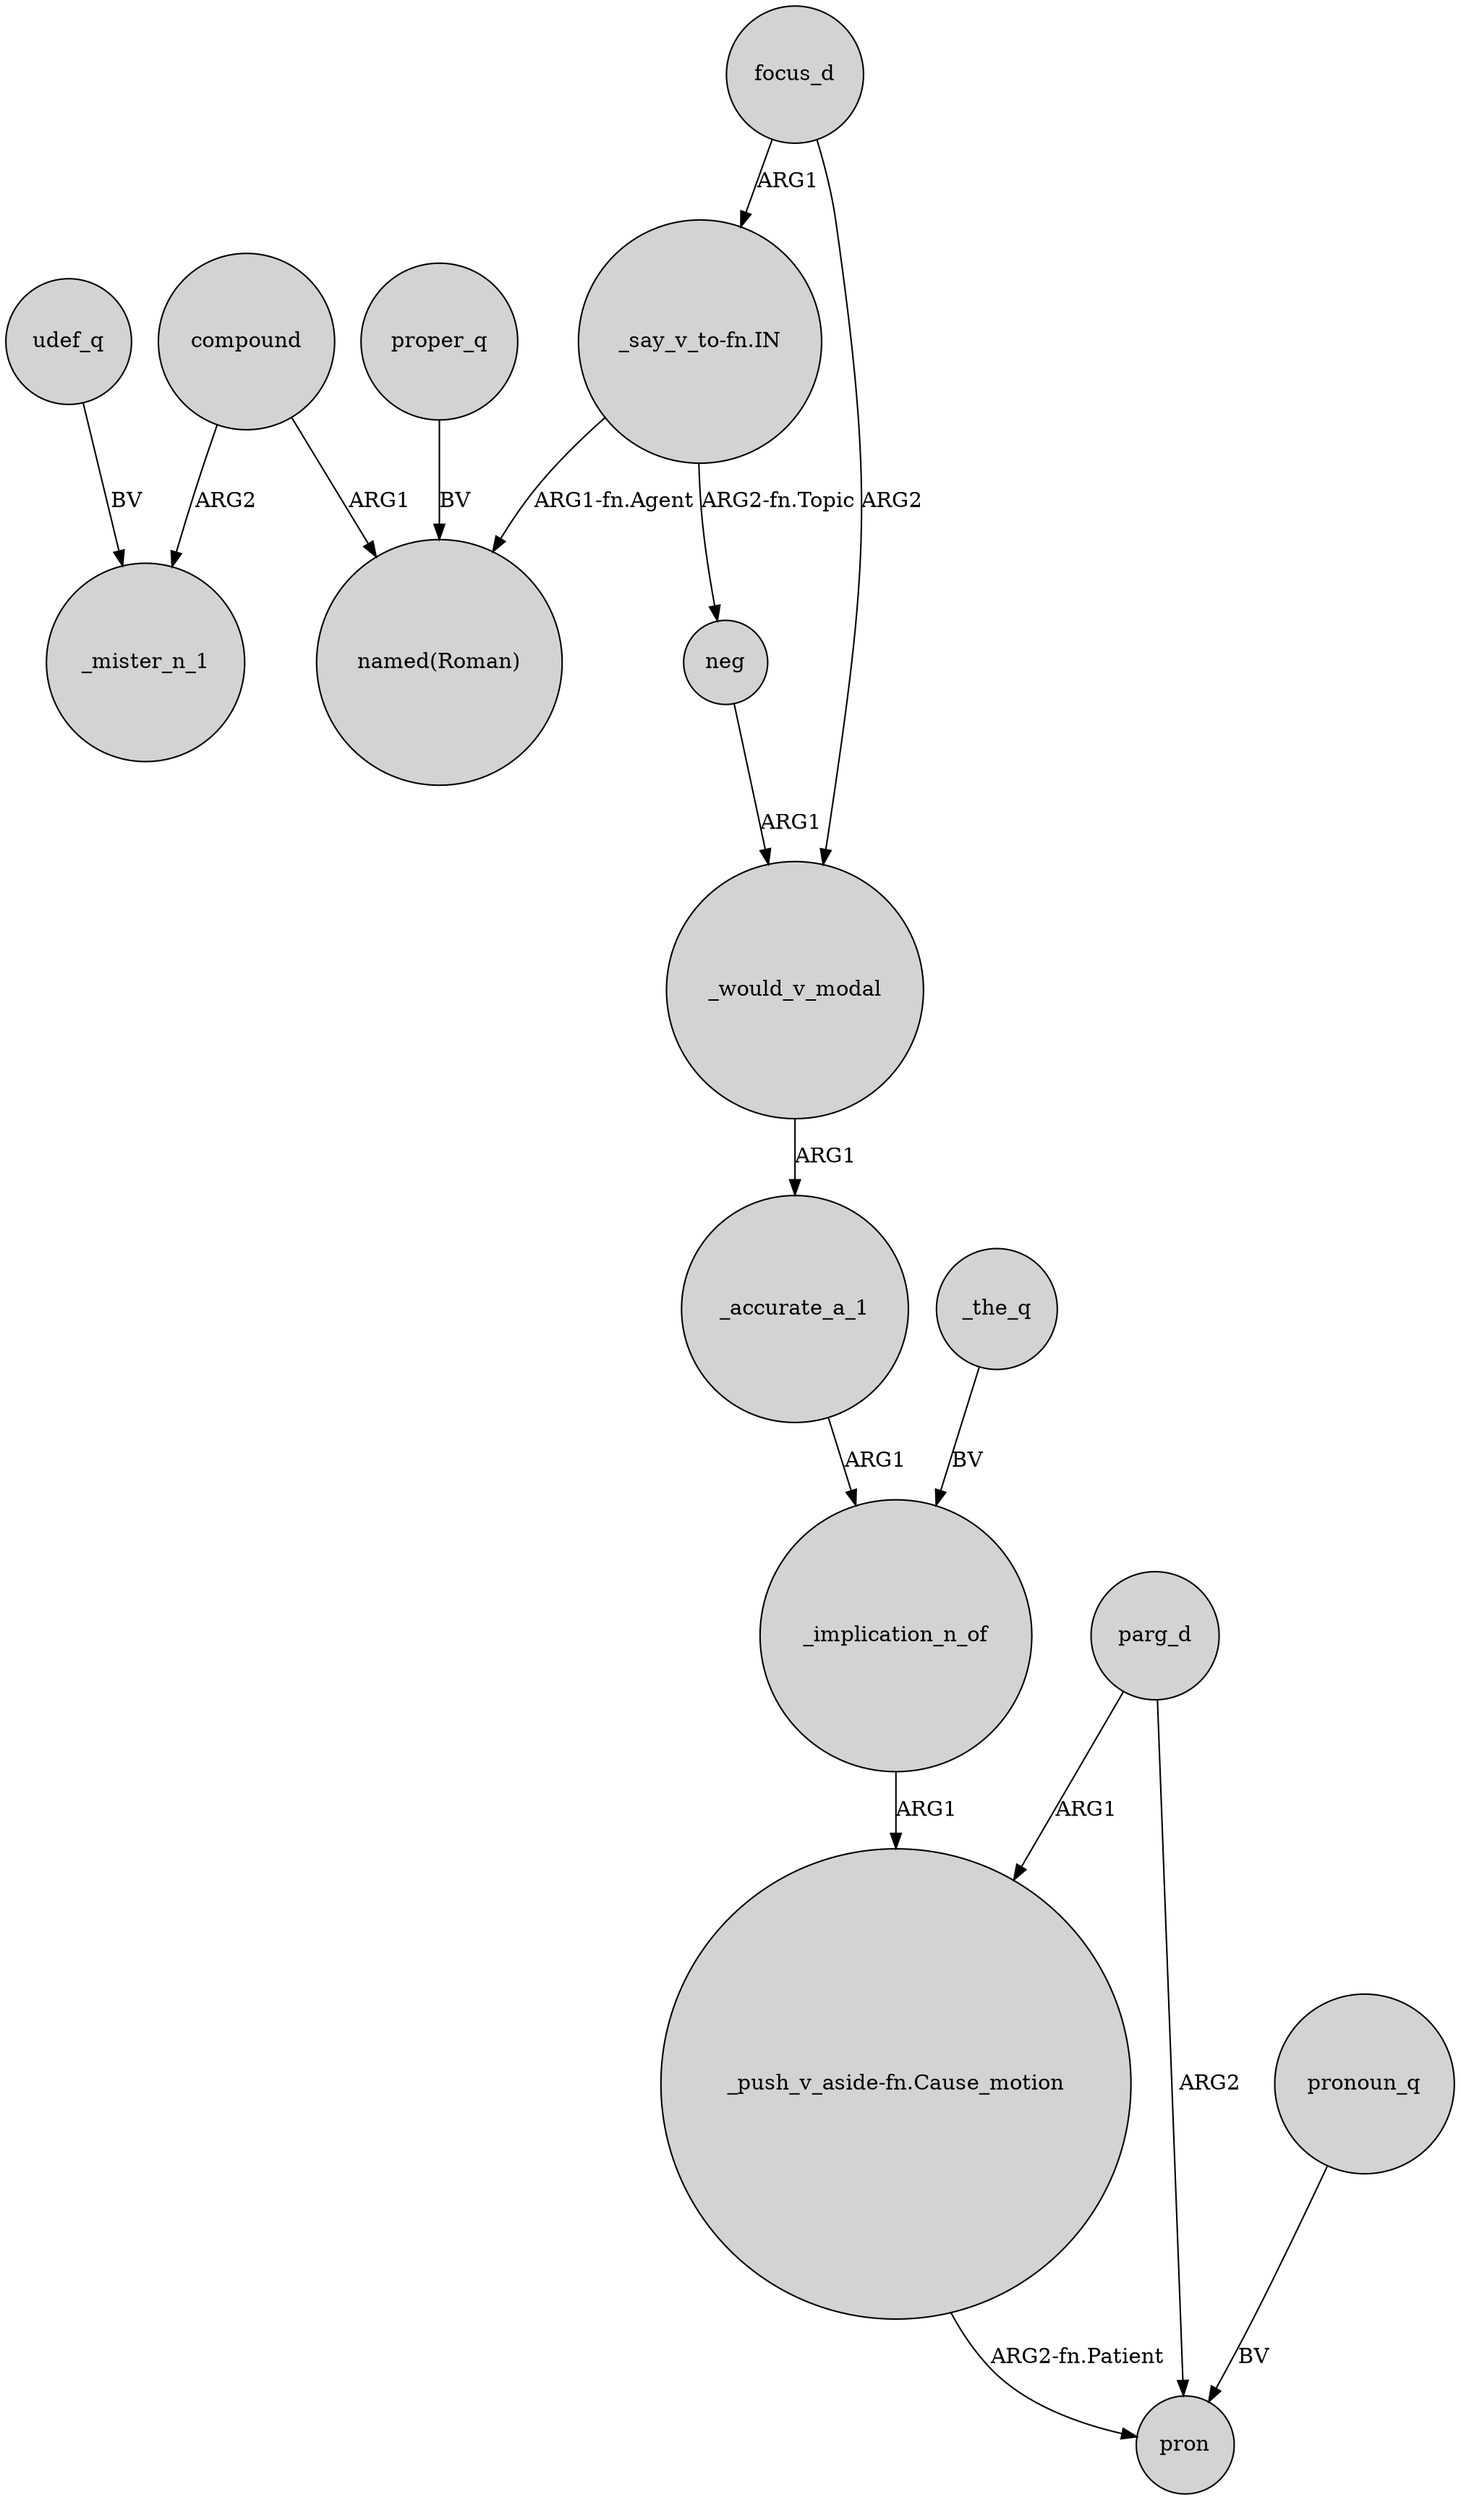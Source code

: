 digraph {
	node [shape=circle style=filled]
	udef_q -> _mister_n_1 [label=BV]
	focus_d -> _would_v_modal [label=ARG2]
	neg -> _would_v_modal [label=ARG1]
	"_say_v_to-fn.IN" -> neg [label="ARG2-fn.Topic"]
	proper_q -> "named(Roman)" [label=BV]
	parg_d -> "_push_v_aside-fn.Cause_motion" [label=ARG1]
	_would_v_modal -> _accurate_a_1 [label=ARG1]
	compound -> _mister_n_1 [label=ARG2]
	"_say_v_to-fn.IN" -> "named(Roman)" [label="ARG1-fn.Agent"]
	compound -> "named(Roman)" [label=ARG1]
	"_push_v_aside-fn.Cause_motion" -> pron [label="ARG2-fn.Patient"]
	parg_d -> pron [label=ARG2]
	_implication_n_of -> "_push_v_aside-fn.Cause_motion" [label=ARG1]
	_accurate_a_1 -> _implication_n_of [label=ARG1]
	_the_q -> _implication_n_of [label=BV]
	focus_d -> "_say_v_to-fn.IN" [label=ARG1]
	pronoun_q -> pron [label=BV]
}
